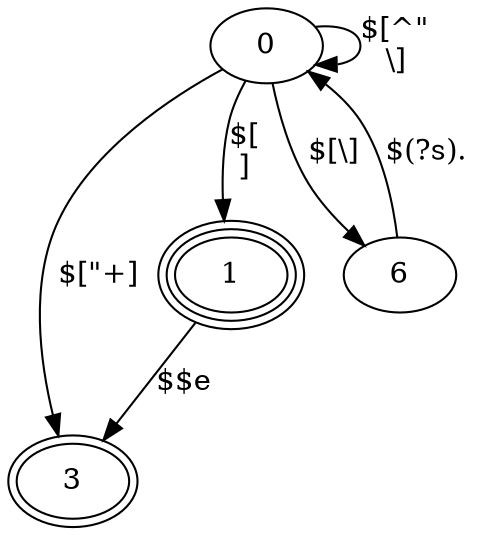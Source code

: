 digraph string_constant_2 {
    3 [peripheries=2]
    1 [peripheries=3]

    0 -> 3 [label="$[\"+]"]
    0 -> 6 [label="$[\\]"]
    6 -> 0 [label="$(?s)."]
    0 -> 0 [label="$[^\"\n\\]"]

    0 -> 1 [label="$[\n]"]
    1 -> 3 [label="$$e"]
}